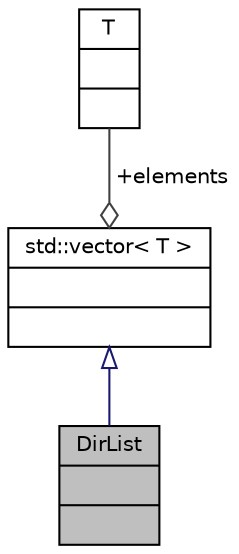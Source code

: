 digraph "DirList"
{
 // LATEX_PDF_SIZE
  edge [fontname="Helvetica",fontsize="10",labelfontname="Helvetica",labelfontsize="10"];
  node [fontname="Helvetica",fontsize="10",shape=record];
  Node1 [label="{DirList\n||}",height=0.2,width=0.4,color="black", fillcolor="grey75", style="filled", fontcolor="black",tooltip=" "];
  Node2 -> Node1 [dir="back",color="midnightblue",fontsize="10",style="solid",arrowtail="onormal",fontname="Helvetica"];
  Node2 [label="{std::vector\< T \>\n||}",height=0.2,width=0.4,color="black", fillcolor="white", style="filled",tooltip=" "];
  Node3 -> Node2 [color="grey25",fontsize="10",style="solid",label=" +elements" ,arrowhead="odiamond",fontname="Helvetica"];
  Node3 [label="{T\n||}",height=0.2,width=0.4,color="black", fillcolor="white", style="filled",tooltip=" "];
}
